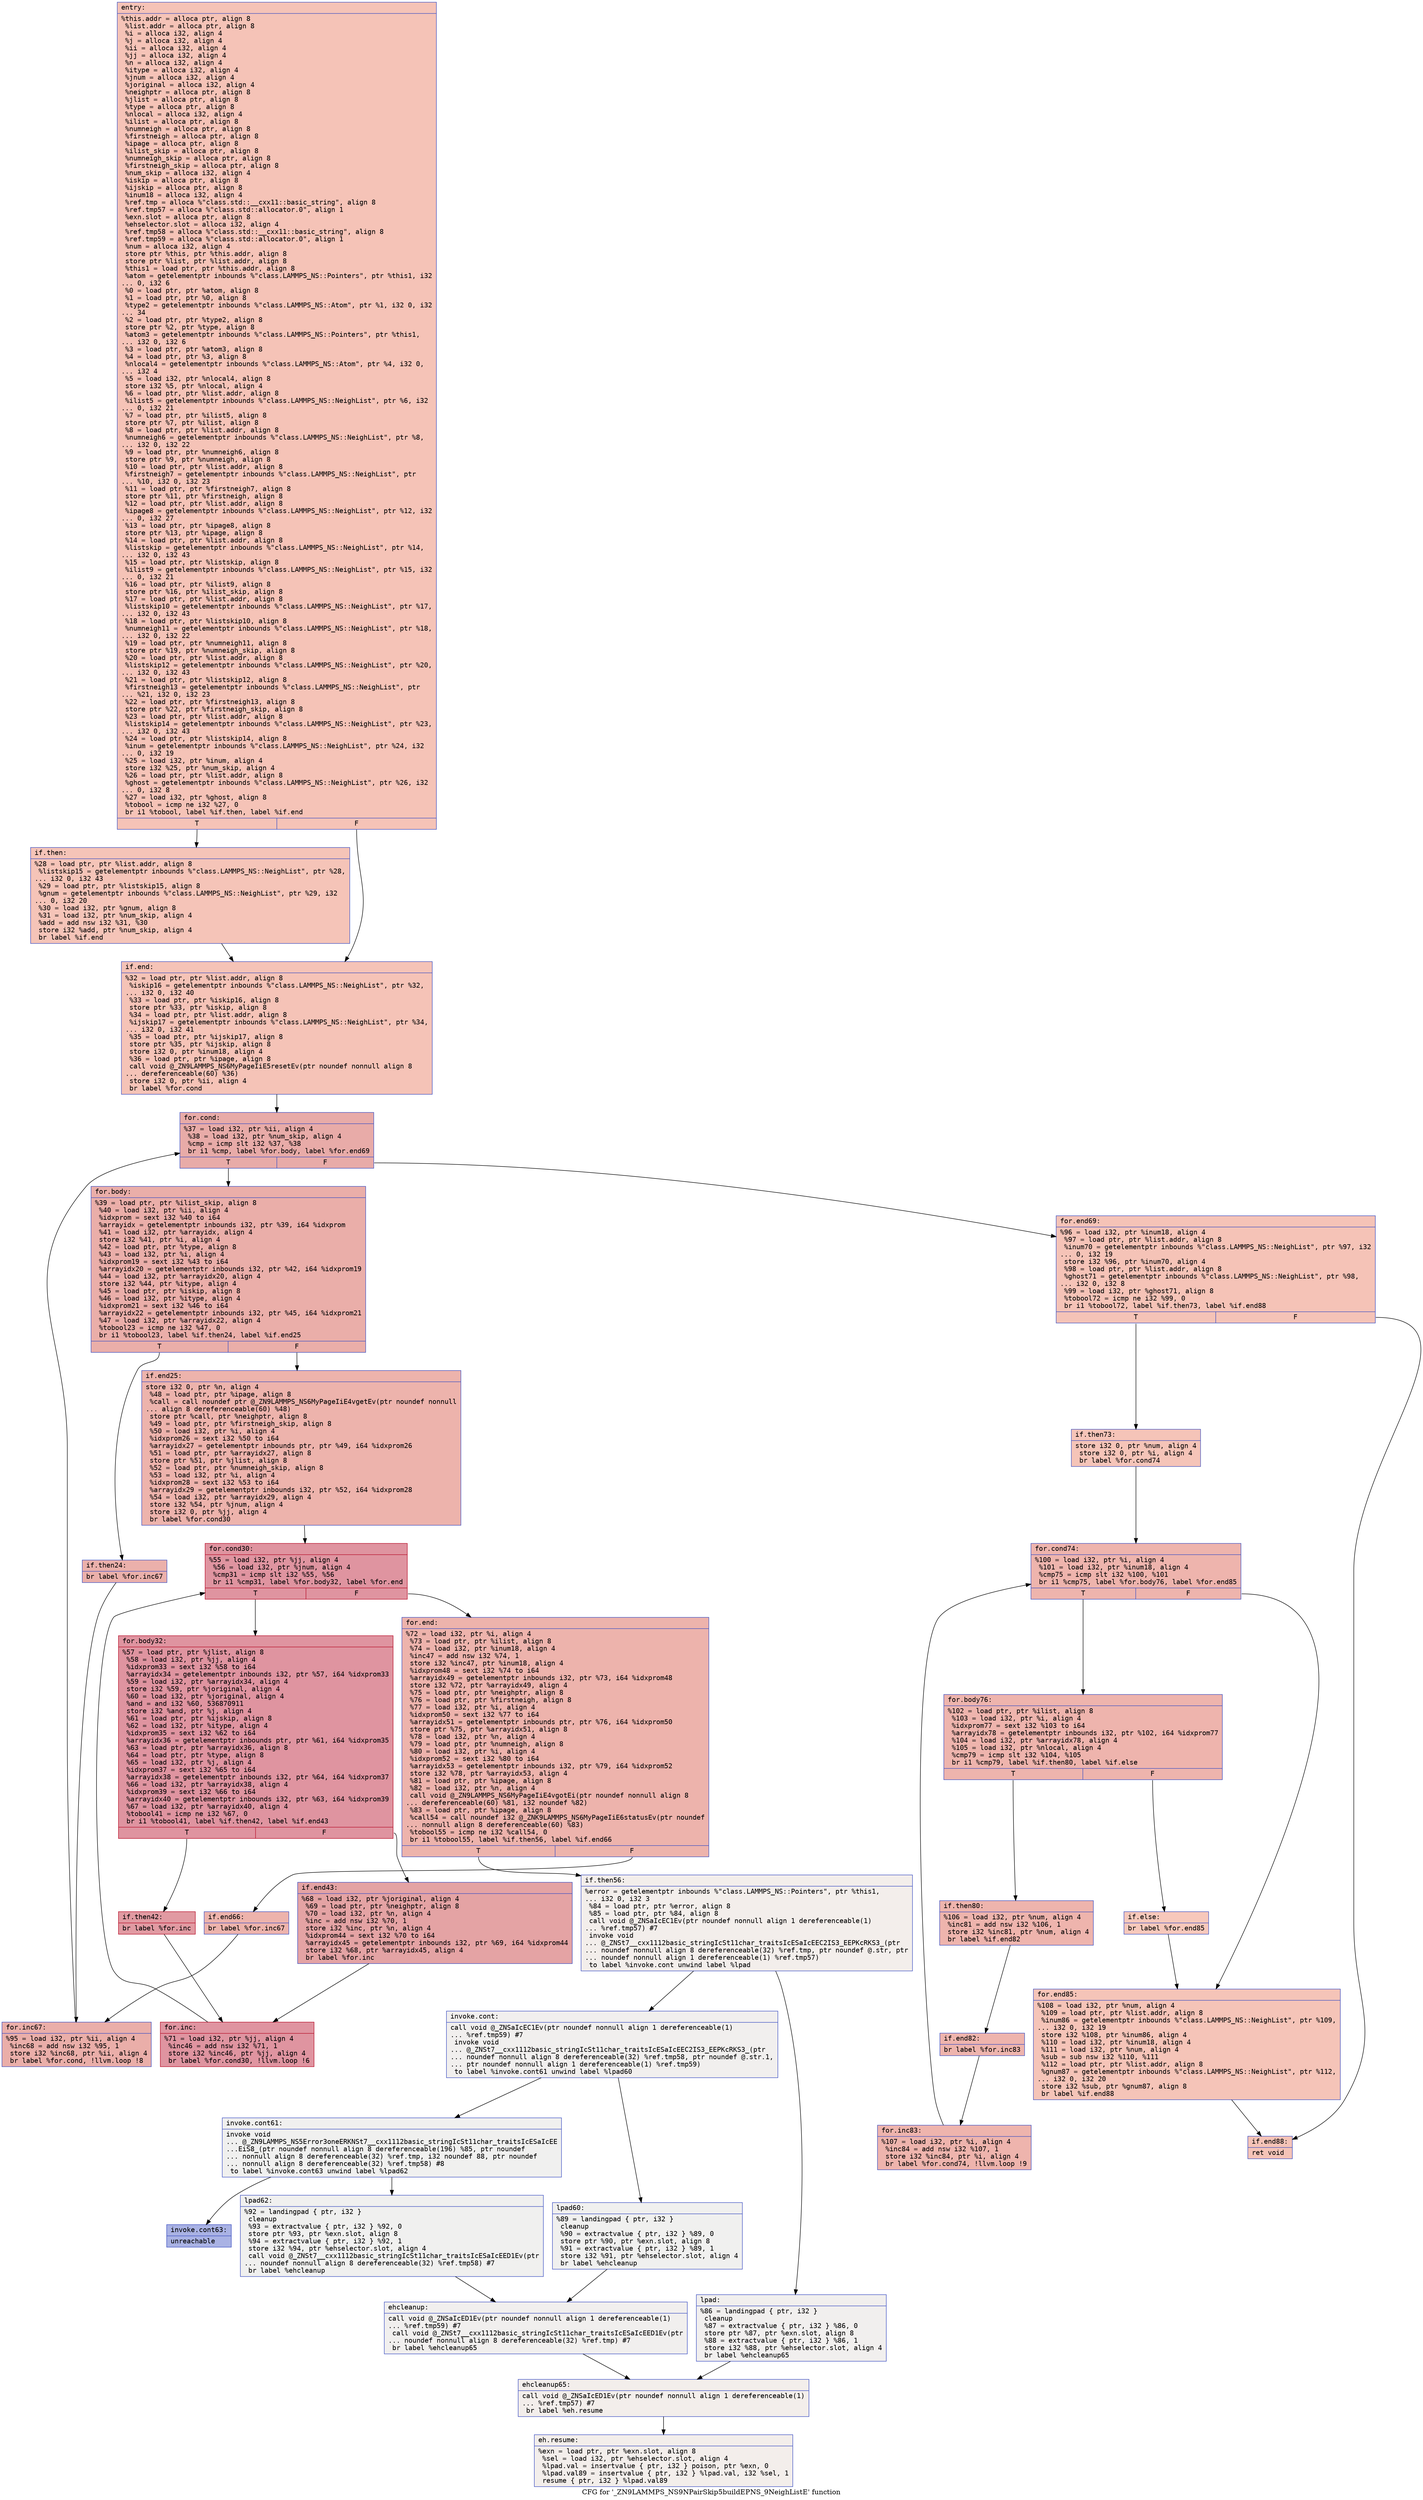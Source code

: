 digraph "CFG for '_ZN9LAMMPS_NS9NPairSkip5buildEPNS_9NeighListE' function" {
	label="CFG for '_ZN9LAMMPS_NS9NPairSkip5buildEPNS_9NeighListE' function";

	Node0x55b6c5173470 [shape=record,color="#3d50c3ff", style=filled, fillcolor="#e8765c70" fontname="Courier",label="{entry:\l|  %this.addr = alloca ptr, align 8\l  %list.addr = alloca ptr, align 8\l  %i = alloca i32, align 4\l  %j = alloca i32, align 4\l  %ii = alloca i32, align 4\l  %jj = alloca i32, align 4\l  %n = alloca i32, align 4\l  %itype = alloca i32, align 4\l  %jnum = alloca i32, align 4\l  %joriginal = alloca i32, align 4\l  %neighptr = alloca ptr, align 8\l  %jlist = alloca ptr, align 8\l  %type = alloca ptr, align 8\l  %nlocal = alloca i32, align 4\l  %ilist = alloca ptr, align 8\l  %numneigh = alloca ptr, align 8\l  %firstneigh = alloca ptr, align 8\l  %ipage = alloca ptr, align 8\l  %ilist_skip = alloca ptr, align 8\l  %numneigh_skip = alloca ptr, align 8\l  %firstneigh_skip = alloca ptr, align 8\l  %num_skip = alloca i32, align 4\l  %iskip = alloca ptr, align 8\l  %ijskip = alloca ptr, align 8\l  %inum18 = alloca i32, align 4\l  %ref.tmp = alloca %\"class.std::__cxx11::basic_string\", align 8\l  %ref.tmp57 = alloca %\"class.std::allocator.0\", align 1\l  %exn.slot = alloca ptr, align 8\l  %ehselector.slot = alloca i32, align 4\l  %ref.tmp58 = alloca %\"class.std::__cxx11::basic_string\", align 8\l  %ref.tmp59 = alloca %\"class.std::allocator.0\", align 1\l  %num = alloca i32, align 4\l  store ptr %this, ptr %this.addr, align 8\l  store ptr %list, ptr %list.addr, align 8\l  %this1 = load ptr, ptr %this.addr, align 8\l  %atom = getelementptr inbounds %\"class.LAMMPS_NS::Pointers\", ptr %this1, i32\l... 0, i32 6\l  %0 = load ptr, ptr %atom, align 8\l  %1 = load ptr, ptr %0, align 8\l  %type2 = getelementptr inbounds %\"class.LAMMPS_NS::Atom\", ptr %1, i32 0, i32\l... 34\l  %2 = load ptr, ptr %type2, align 8\l  store ptr %2, ptr %type, align 8\l  %atom3 = getelementptr inbounds %\"class.LAMMPS_NS::Pointers\", ptr %this1,\l... i32 0, i32 6\l  %3 = load ptr, ptr %atom3, align 8\l  %4 = load ptr, ptr %3, align 8\l  %nlocal4 = getelementptr inbounds %\"class.LAMMPS_NS::Atom\", ptr %4, i32 0,\l... i32 4\l  %5 = load i32, ptr %nlocal4, align 8\l  store i32 %5, ptr %nlocal, align 4\l  %6 = load ptr, ptr %list.addr, align 8\l  %ilist5 = getelementptr inbounds %\"class.LAMMPS_NS::NeighList\", ptr %6, i32\l... 0, i32 21\l  %7 = load ptr, ptr %ilist5, align 8\l  store ptr %7, ptr %ilist, align 8\l  %8 = load ptr, ptr %list.addr, align 8\l  %numneigh6 = getelementptr inbounds %\"class.LAMMPS_NS::NeighList\", ptr %8,\l... i32 0, i32 22\l  %9 = load ptr, ptr %numneigh6, align 8\l  store ptr %9, ptr %numneigh, align 8\l  %10 = load ptr, ptr %list.addr, align 8\l  %firstneigh7 = getelementptr inbounds %\"class.LAMMPS_NS::NeighList\", ptr\l... %10, i32 0, i32 23\l  %11 = load ptr, ptr %firstneigh7, align 8\l  store ptr %11, ptr %firstneigh, align 8\l  %12 = load ptr, ptr %list.addr, align 8\l  %ipage8 = getelementptr inbounds %\"class.LAMMPS_NS::NeighList\", ptr %12, i32\l... 0, i32 27\l  %13 = load ptr, ptr %ipage8, align 8\l  store ptr %13, ptr %ipage, align 8\l  %14 = load ptr, ptr %list.addr, align 8\l  %listskip = getelementptr inbounds %\"class.LAMMPS_NS::NeighList\", ptr %14,\l... i32 0, i32 43\l  %15 = load ptr, ptr %listskip, align 8\l  %ilist9 = getelementptr inbounds %\"class.LAMMPS_NS::NeighList\", ptr %15, i32\l... 0, i32 21\l  %16 = load ptr, ptr %ilist9, align 8\l  store ptr %16, ptr %ilist_skip, align 8\l  %17 = load ptr, ptr %list.addr, align 8\l  %listskip10 = getelementptr inbounds %\"class.LAMMPS_NS::NeighList\", ptr %17,\l... i32 0, i32 43\l  %18 = load ptr, ptr %listskip10, align 8\l  %numneigh11 = getelementptr inbounds %\"class.LAMMPS_NS::NeighList\", ptr %18,\l... i32 0, i32 22\l  %19 = load ptr, ptr %numneigh11, align 8\l  store ptr %19, ptr %numneigh_skip, align 8\l  %20 = load ptr, ptr %list.addr, align 8\l  %listskip12 = getelementptr inbounds %\"class.LAMMPS_NS::NeighList\", ptr %20,\l... i32 0, i32 43\l  %21 = load ptr, ptr %listskip12, align 8\l  %firstneigh13 = getelementptr inbounds %\"class.LAMMPS_NS::NeighList\", ptr\l... %21, i32 0, i32 23\l  %22 = load ptr, ptr %firstneigh13, align 8\l  store ptr %22, ptr %firstneigh_skip, align 8\l  %23 = load ptr, ptr %list.addr, align 8\l  %listskip14 = getelementptr inbounds %\"class.LAMMPS_NS::NeighList\", ptr %23,\l... i32 0, i32 43\l  %24 = load ptr, ptr %listskip14, align 8\l  %inum = getelementptr inbounds %\"class.LAMMPS_NS::NeighList\", ptr %24, i32\l... 0, i32 19\l  %25 = load i32, ptr %inum, align 4\l  store i32 %25, ptr %num_skip, align 4\l  %26 = load ptr, ptr %list.addr, align 8\l  %ghost = getelementptr inbounds %\"class.LAMMPS_NS::NeighList\", ptr %26, i32\l... 0, i32 8\l  %27 = load i32, ptr %ghost, align 8\l  %tobool = icmp ne i32 %27, 0\l  br i1 %tobool, label %if.then, label %if.end\l|{<s0>T|<s1>F}}"];
	Node0x55b6c5173470:s0 -> Node0x55b6c5178440[tooltip="entry -> if.then\nProbability 62.50%" ];
	Node0x55b6c5173470:s1 -> Node0x55b6c51784b0[tooltip="entry -> if.end\nProbability 37.50%" ];
	Node0x55b6c5178440 [shape=record,color="#3d50c3ff", style=filled, fillcolor="#e97a5f70" fontname="Courier",label="{if.then:\l|  %28 = load ptr, ptr %list.addr, align 8\l  %listskip15 = getelementptr inbounds %\"class.LAMMPS_NS::NeighList\", ptr %28,\l... i32 0, i32 43\l  %29 = load ptr, ptr %listskip15, align 8\l  %gnum = getelementptr inbounds %\"class.LAMMPS_NS::NeighList\", ptr %29, i32\l... 0, i32 20\l  %30 = load i32, ptr %gnum, align 8\l  %31 = load i32, ptr %num_skip, align 4\l  %add = add nsw i32 %31, %30\l  store i32 %add, ptr %num_skip, align 4\l  br label %if.end\l}"];
	Node0x55b6c5178440 -> Node0x55b6c51784b0[tooltip="if.then -> if.end\nProbability 100.00%" ];
	Node0x55b6c51784b0 [shape=record,color="#3d50c3ff", style=filled, fillcolor="#e8765c70" fontname="Courier",label="{if.end:\l|  %32 = load ptr, ptr %list.addr, align 8\l  %iskip16 = getelementptr inbounds %\"class.LAMMPS_NS::NeighList\", ptr %32,\l... i32 0, i32 40\l  %33 = load ptr, ptr %iskip16, align 8\l  store ptr %33, ptr %iskip, align 8\l  %34 = load ptr, ptr %list.addr, align 8\l  %ijskip17 = getelementptr inbounds %\"class.LAMMPS_NS::NeighList\", ptr %34,\l... i32 0, i32 41\l  %35 = load ptr, ptr %ijskip17, align 8\l  store ptr %35, ptr %ijskip, align 8\l  store i32 0, ptr %inum18, align 4\l  %36 = load ptr, ptr %ipage, align 8\l  call void @_ZN9LAMMPS_NS6MyPageIiE5resetEv(ptr noundef nonnull align 8\l... dereferenceable(60) %36)\l  store i32 0, ptr %ii, align 4\l  br label %for.cond\l}"];
	Node0x55b6c51784b0 -> Node0x55b6c5179510[tooltip="if.end -> for.cond\nProbability 100.00%" ];
	Node0x55b6c5179510 [shape=record,color="#3d50c3ff", style=filled, fillcolor="#cc403a70" fontname="Courier",label="{for.cond:\l|  %37 = load i32, ptr %ii, align 4\l  %38 = load i32, ptr %num_skip, align 4\l  %cmp = icmp slt i32 %37, %38\l  br i1 %cmp, label %for.body, label %for.end69\l|{<s0>T|<s1>F}}"];
	Node0x55b6c5179510:s0 -> Node0x55b6c51797c0[tooltip="for.cond -> for.body\nProbability 96.88%" ];
	Node0x55b6c5179510:s1 -> Node0x55b6c5179840[tooltip="for.cond -> for.end69\nProbability 3.12%" ];
	Node0x55b6c51797c0 [shape=record,color="#3d50c3ff", style=filled, fillcolor="#d0473d70" fontname="Courier",label="{for.body:\l|  %39 = load ptr, ptr %ilist_skip, align 8\l  %40 = load i32, ptr %ii, align 4\l  %idxprom = sext i32 %40 to i64\l  %arrayidx = getelementptr inbounds i32, ptr %39, i64 %idxprom\l  %41 = load i32, ptr %arrayidx, align 4\l  store i32 %41, ptr %i, align 4\l  %42 = load ptr, ptr %type, align 8\l  %43 = load i32, ptr %i, align 4\l  %idxprom19 = sext i32 %43 to i64\l  %arrayidx20 = getelementptr inbounds i32, ptr %42, i64 %idxprom19\l  %44 = load i32, ptr %arrayidx20, align 4\l  store i32 %44, ptr %itype, align 4\l  %45 = load ptr, ptr %iskip, align 8\l  %46 = load i32, ptr %itype, align 4\l  %idxprom21 = sext i32 %46 to i64\l  %arrayidx22 = getelementptr inbounds i32, ptr %45, i64 %idxprom21\l  %47 = load i32, ptr %arrayidx22, align 4\l  %tobool23 = icmp ne i32 %47, 0\l  br i1 %tobool23, label %if.then24, label %if.end25\l|{<s0>T|<s1>F}}"];
	Node0x55b6c51797c0:s0 -> Node0x55b6c517aca0[tooltip="for.body -> if.then24\nProbability 62.50%" ];
	Node0x55b6c51797c0:s1 -> Node0x55b6c517ad20[tooltip="for.body -> if.end25\nProbability 37.50%" ];
	Node0x55b6c517aca0 [shape=record,color="#3d50c3ff", style=filled, fillcolor="#d24b4070" fontname="Courier",label="{if.then24:\l|  br label %for.inc67\l}"];
	Node0x55b6c517aca0 -> Node0x55b6c517aeb0[tooltip="if.then24 -> for.inc67\nProbability 100.00%" ];
	Node0x55b6c517ad20 [shape=record,color="#3d50c3ff", style=filled, fillcolor="#d6524470" fontname="Courier",label="{if.end25:\l|  store i32 0, ptr %n, align 4\l  %48 = load ptr, ptr %ipage, align 8\l  %call = call noundef ptr @_ZN9LAMMPS_NS6MyPageIiE4vgetEv(ptr noundef nonnull\l... align 8 dereferenceable(60) %48)\l  store ptr %call, ptr %neighptr, align 8\l  %49 = load ptr, ptr %firstneigh_skip, align 8\l  %50 = load i32, ptr %i, align 4\l  %idxprom26 = sext i32 %50 to i64\l  %arrayidx27 = getelementptr inbounds ptr, ptr %49, i64 %idxprom26\l  %51 = load ptr, ptr %arrayidx27, align 8\l  store ptr %51, ptr %jlist, align 8\l  %52 = load ptr, ptr %numneigh_skip, align 8\l  %53 = load i32, ptr %i, align 4\l  %idxprom28 = sext i32 %53 to i64\l  %arrayidx29 = getelementptr inbounds i32, ptr %52, i64 %idxprom28\l  %54 = load i32, ptr %arrayidx29, align 4\l  store i32 %54, ptr %jnum, align 4\l  store i32 0, ptr %jj, align 4\l  br label %for.cond30\l}"];
	Node0x55b6c517ad20 -> Node0x55b6c5174ff0[tooltip="if.end25 -> for.cond30\nProbability 100.00%" ];
	Node0x55b6c5174ff0 [shape=record,color="#b70d28ff", style=filled, fillcolor="#b70d2870" fontname="Courier",label="{for.cond30:\l|  %55 = load i32, ptr %jj, align 4\l  %56 = load i32, ptr %jnum, align 4\l  %cmp31 = icmp slt i32 %55, %56\l  br i1 %cmp31, label %for.body32, label %for.end\l|{<s0>T|<s1>F}}"];
	Node0x55b6c5174ff0:s0 -> Node0x55b6c5175260[tooltip="for.cond30 -> for.body32\nProbability 96.88%" ];
	Node0x55b6c5174ff0:s1 -> Node0x55b6c517c660[tooltip="for.cond30 -> for.end\nProbability 3.12%" ];
	Node0x55b6c5175260 [shape=record,color="#b70d28ff", style=filled, fillcolor="#b70d2870" fontname="Courier",label="{for.body32:\l|  %57 = load ptr, ptr %jlist, align 8\l  %58 = load i32, ptr %jj, align 4\l  %idxprom33 = sext i32 %58 to i64\l  %arrayidx34 = getelementptr inbounds i32, ptr %57, i64 %idxprom33\l  %59 = load i32, ptr %arrayidx34, align 4\l  store i32 %59, ptr %joriginal, align 4\l  %60 = load i32, ptr %joriginal, align 4\l  %and = and i32 %60, 536870911\l  store i32 %and, ptr %j, align 4\l  %61 = load ptr, ptr %ijskip, align 8\l  %62 = load i32, ptr %itype, align 4\l  %idxprom35 = sext i32 %62 to i64\l  %arrayidx36 = getelementptr inbounds ptr, ptr %61, i64 %idxprom35\l  %63 = load ptr, ptr %arrayidx36, align 8\l  %64 = load ptr, ptr %type, align 8\l  %65 = load i32, ptr %j, align 4\l  %idxprom37 = sext i32 %65 to i64\l  %arrayidx38 = getelementptr inbounds i32, ptr %64, i64 %idxprom37\l  %66 = load i32, ptr %arrayidx38, align 4\l  %idxprom39 = sext i32 %66 to i64\l  %arrayidx40 = getelementptr inbounds i32, ptr %63, i64 %idxprom39\l  %67 = load i32, ptr %arrayidx40, align 4\l  %tobool41 = icmp ne i32 %67, 0\l  br i1 %tobool41, label %if.then42, label %if.end43\l|{<s0>T|<s1>F}}"];
	Node0x55b6c5175260:s0 -> Node0x55b6c517d600[tooltip="for.body32 -> if.then42\nProbability 62.50%" ];
	Node0x55b6c5175260:s1 -> Node0x55b6c517d680[tooltip="for.body32 -> if.end43\nProbability 37.50%" ];
	Node0x55b6c517d600 [shape=record,color="#b70d28ff", style=filled, fillcolor="#bb1b2c70" fontname="Courier",label="{if.then42:\l|  br label %for.inc\l}"];
	Node0x55b6c517d600 -> Node0x55b6c517d810[tooltip="if.then42 -> for.inc\nProbability 100.00%" ];
	Node0x55b6c517d680 [shape=record,color="#3d50c3ff", style=filled, fillcolor="#c32e3170" fontname="Courier",label="{if.end43:\l|  %68 = load i32, ptr %joriginal, align 4\l  %69 = load ptr, ptr %neighptr, align 8\l  %70 = load i32, ptr %n, align 4\l  %inc = add nsw i32 %70, 1\l  store i32 %inc, ptr %n, align 4\l  %idxprom44 = sext i32 %70 to i64\l  %arrayidx45 = getelementptr inbounds i32, ptr %69, i64 %idxprom44\l  store i32 %68, ptr %arrayidx45, align 4\l  br label %for.inc\l}"];
	Node0x55b6c517d680 -> Node0x55b6c517d810[tooltip="if.end43 -> for.inc\nProbability 100.00%" ];
	Node0x55b6c517d810 [shape=record,color="#b70d28ff", style=filled, fillcolor="#b70d2870" fontname="Courier",label="{for.inc:\l|  %71 = load i32, ptr %jj, align 4\l  %inc46 = add nsw i32 %71, 1\l  store i32 %inc46, ptr %jj, align 4\l  br label %for.cond30, !llvm.loop !6\l}"];
	Node0x55b6c517d810 -> Node0x55b6c5174ff0[tooltip="for.inc -> for.cond30\nProbability 100.00%" ];
	Node0x55b6c517c660 [shape=record,color="#3d50c3ff", style=filled, fillcolor="#d6524470" fontname="Courier",label="{for.end:\l|  %72 = load i32, ptr %i, align 4\l  %73 = load ptr, ptr %ilist, align 8\l  %74 = load i32, ptr %inum18, align 4\l  %inc47 = add nsw i32 %74, 1\l  store i32 %inc47, ptr %inum18, align 4\l  %idxprom48 = sext i32 %74 to i64\l  %arrayidx49 = getelementptr inbounds i32, ptr %73, i64 %idxprom48\l  store i32 %72, ptr %arrayidx49, align 4\l  %75 = load ptr, ptr %neighptr, align 8\l  %76 = load ptr, ptr %firstneigh, align 8\l  %77 = load i32, ptr %i, align 4\l  %idxprom50 = sext i32 %77 to i64\l  %arrayidx51 = getelementptr inbounds ptr, ptr %76, i64 %idxprom50\l  store ptr %75, ptr %arrayidx51, align 8\l  %78 = load i32, ptr %n, align 4\l  %79 = load ptr, ptr %numneigh, align 8\l  %80 = load i32, ptr %i, align 4\l  %idxprom52 = sext i32 %80 to i64\l  %arrayidx53 = getelementptr inbounds i32, ptr %79, i64 %idxprom52\l  store i32 %78, ptr %arrayidx53, align 4\l  %81 = load ptr, ptr %ipage, align 8\l  %82 = load i32, ptr %n, align 4\l  call void @_ZN9LAMMPS_NS6MyPageIiE4vgotEi(ptr noundef nonnull align 8\l... dereferenceable(60) %81, i32 noundef %82)\l  %83 = load ptr, ptr %ipage, align 8\l  %call54 = call noundef i32 @_ZNK9LAMMPS_NS6MyPageIiE6statusEv(ptr noundef\l... nonnull align 8 dereferenceable(60) %83)\l  %tobool55 = icmp ne i32 %call54, 0\l  br i1 %tobool55, label %if.then56, label %if.end66\l|{<s0>T|<s1>F}}"];
	Node0x55b6c517c660:s0 -> Node0x55b6c5180340[tooltip="for.end -> if.then56\nProbability 0.00%" ];
	Node0x55b6c517c660:s1 -> Node0x55b6c51803c0[tooltip="for.end -> if.end66\nProbability 100.00%" ];
	Node0x55b6c5180340 [shape=record,color="#3d50c3ff", style=filled, fillcolor="#e5d8d170" fontname="Courier",label="{if.then56:\l|  %error = getelementptr inbounds %\"class.LAMMPS_NS::Pointers\", ptr %this1,\l... i32 0, i32 3\l  %84 = load ptr, ptr %error, align 8\l  %85 = load ptr, ptr %84, align 8\l  call void @_ZNSaIcEC1Ev(ptr noundef nonnull align 1 dereferenceable(1)\l... %ref.tmp57) #7\l  invoke void\l... @_ZNSt7__cxx1112basic_stringIcSt11char_traitsIcESaIcEEC2IS3_EEPKcRKS3_(ptr\l... noundef nonnull align 8 dereferenceable(32) %ref.tmp, ptr noundef @.str, ptr\l... noundef nonnull align 1 dereferenceable(1) %ref.tmp57)\l          to label %invoke.cont unwind label %lpad\l}"];
	Node0x55b6c5180340 -> Node0x55b6c5180a00[tooltip="if.then56 -> invoke.cont\nProbability 50.00%" ];
	Node0x55b6c5180340 -> Node0x55b6c5180ae0[tooltip="if.then56 -> lpad\nProbability 50.00%" ];
	Node0x55b6c5180a00 [shape=record,color="#3d50c3ff", style=filled, fillcolor="#e0dbd870" fontname="Courier",label="{invoke.cont:\l|  call void @_ZNSaIcEC1Ev(ptr noundef nonnull align 1 dereferenceable(1)\l... %ref.tmp59) #7\l  invoke void\l... @_ZNSt7__cxx1112basic_stringIcSt11char_traitsIcESaIcEEC2IS3_EEPKcRKS3_(ptr\l... noundef nonnull align 8 dereferenceable(32) %ref.tmp58, ptr noundef @.str.1,\l... ptr noundef nonnull align 1 dereferenceable(1) %ref.tmp59)\l          to label %invoke.cont61 unwind label %lpad60\l}"];
	Node0x55b6c5180a00 -> Node0x55b6c5180e70[tooltip="invoke.cont -> invoke.cont61\nProbability 50.00%" ];
	Node0x55b6c5180a00 -> Node0x55b6c5180ec0[tooltip="invoke.cont -> lpad60\nProbability 50.00%" ];
	Node0x55b6c5180e70 [shape=record,color="#3d50c3ff", style=filled, fillcolor="#dedcdb70" fontname="Courier",label="{invoke.cont61:\l|  invoke void\l... @_ZN9LAMMPS_NS5Error3oneERKNSt7__cxx1112basic_stringIcSt11char_traitsIcESaIcEE\l...EiS8_(ptr noundef nonnull align 8 dereferenceable(196) %85, ptr noundef\l... nonnull align 8 dereferenceable(32) %ref.tmp, i32 noundef 88, ptr noundef\l... nonnull align 8 dereferenceable(32) %ref.tmp58) #8\l          to label %invoke.cont63 unwind label %lpad62\l}"];
	Node0x55b6c5180e70 -> Node0x55b6c5180e20[tooltip="invoke.cont61 -> invoke.cont63\nProbability 0.00%" ];
	Node0x55b6c5180e70 -> Node0x55b6c5181240[tooltip="invoke.cont61 -> lpad62\nProbability 100.00%" ];
	Node0x55b6c5180e20 [shape=record,color="#3d50c3ff", style=filled, fillcolor="#3d50c370" fontname="Courier",label="{invoke.cont63:\l|  unreachable\l}"];
	Node0x55b6c5180ae0 [shape=record,color="#3d50c3ff", style=filled, fillcolor="#e0dbd870" fontname="Courier",label="{lpad:\l|  %86 = landingpad \{ ptr, i32 \}\l          cleanup\l  %87 = extractvalue \{ ptr, i32 \} %86, 0\l  store ptr %87, ptr %exn.slot, align 8\l  %88 = extractvalue \{ ptr, i32 \} %86, 1\l  store i32 %88, ptr %ehselector.slot, align 4\l  br label %ehcleanup65\l}"];
	Node0x55b6c5180ae0 -> Node0x55b6c51818e0[tooltip="lpad -> ehcleanup65\nProbability 100.00%" ];
	Node0x55b6c5180ec0 [shape=record,color="#3d50c3ff", style=filled, fillcolor="#dedcdb70" fontname="Courier",label="{lpad60:\l|  %89 = landingpad \{ ptr, i32 \}\l          cleanup\l  %90 = extractvalue \{ ptr, i32 \} %89, 0\l  store ptr %90, ptr %exn.slot, align 8\l  %91 = extractvalue \{ ptr, i32 \} %89, 1\l  store i32 %91, ptr %ehselector.slot, align 4\l  br label %ehcleanup\l}"];
	Node0x55b6c5180ec0 -> Node0x55b6c5181c30[tooltip="lpad60 -> ehcleanup\nProbability 100.00%" ];
	Node0x55b6c5181240 [shape=record,color="#3d50c3ff", style=filled, fillcolor="#dedcdb70" fontname="Courier",label="{lpad62:\l|  %92 = landingpad \{ ptr, i32 \}\l          cleanup\l  %93 = extractvalue \{ ptr, i32 \} %92, 0\l  store ptr %93, ptr %exn.slot, align 8\l  %94 = extractvalue \{ ptr, i32 \} %92, 1\l  store i32 %94, ptr %ehselector.slot, align 4\l  call void @_ZNSt7__cxx1112basic_stringIcSt11char_traitsIcESaIcEED1Ev(ptr\l... noundef nonnull align 8 dereferenceable(32) %ref.tmp58) #7\l  br label %ehcleanup\l}"];
	Node0x55b6c5181240 -> Node0x55b6c5181c30[tooltip="lpad62 -> ehcleanup\nProbability 100.00%" ];
	Node0x55b6c5181c30 [shape=record,color="#3d50c3ff", style=filled, fillcolor="#e0dbd870" fontname="Courier",label="{ehcleanup:\l|  call void @_ZNSaIcED1Ev(ptr noundef nonnull align 1 dereferenceable(1)\l... %ref.tmp59) #7\l  call void @_ZNSt7__cxx1112basic_stringIcSt11char_traitsIcESaIcEED1Ev(ptr\l... noundef nonnull align 8 dereferenceable(32) %ref.tmp) #7\l  br label %ehcleanup65\l}"];
	Node0x55b6c5181c30 -> Node0x55b6c51818e0[tooltip="ehcleanup -> ehcleanup65\nProbability 100.00%" ];
	Node0x55b6c51818e0 [shape=record,color="#3d50c3ff", style=filled, fillcolor="#e5d8d170" fontname="Courier",label="{ehcleanup65:\l|  call void @_ZNSaIcED1Ev(ptr noundef nonnull align 1 dereferenceable(1)\l... %ref.tmp57) #7\l  br label %eh.resume\l}"];
	Node0x55b6c51818e0 -> Node0x55b6c5182690[tooltip="ehcleanup65 -> eh.resume\nProbability 100.00%" ];
	Node0x55b6c51803c0 [shape=record,color="#3d50c3ff", style=filled, fillcolor="#d6524470" fontname="Courier",label="{if.end66:\l|  br label %for.inc67\l}"];
	Node0x55b6c51803c0 -> Node0x55b6c517aeb0[tooltip="if.end66 -> for.inc67\nProbability 100.00%" ];
	Node0x55b6c517aeb0 [shape=record,color="#3d50c3ff", style=filled, fillcolor="#d0473d70" fontname="Courier",label="{for.inc67:\l|  %95 = load i32, ptr %ii, align 4\l  %inc68 = add nsw i32 %95, 1\l  store i32 %inc68, ptr %ii, align 4\l  br label %for.cond, !llvm.loop !8\l}"];
	Node0x55b6c517aeb0 -> Node0x55b6c5179510[tooltip="for.inc67 -> for.cond\nProbability 100.00%" ];
	Node0x55b6c5179840 [shape=record,color="#3d50c3ff", style=filled, fillcolor="#e8765c70" fontname="Courier",label="{for.end69:\l|  %96 = load i32, ptr %inum18, align 4\l  %97 = load ptr, ptr %list.addr, align 8\l  %inum70 = getelementptr inbounds %\"class.LAMMPS_NS::NeighList\", ptr %97, i32\l... 0, i32 19\l  store i32 %96, ptr %inum70, align 4\l  %98 = load ptr, ptr %list.addr, align 8\l  %ghost71 = getelementptr inbounds %\"class.LAMMPS_NS::NeighList\", ptr %98,\l... i32 0, i32 8\l  %99 = load i32, ptr %ghost71, align 8\l  %tobool72 = icmp ne i32 %99, 0\l  br i1 %tobool72, label %if.then73, label %if.end88\l|{<s0>T|<s1>F}}"];
	Node0x55b6c5179840:s0 -> Node0x55b6c5183850[tooltip="for.end69 -> if.then73\nProbability 62.50%" ];
	Node0x55b6c5179840:s1 -> Node0x55b6c51838d0[tooltip="for.end69 -> if.end88\nProbability 37.50%" ];
	Node0x55b6c5183850 [shape=record,color="#3d50c3ff", style=filled, fillcolor="#e97a5f70" fontname="Courier",label="{if.then73:\l|  store i32 0, ptr %num, align 4\l  store i32 0, ptr %i, align 4\l  br label %for.cond74\l}"];
	Node0x55b6c5183850 -> Node0x55b6c5183b40[tooltip="if.then73 -> for.cond74\nProbability 100.00%" ];
	Node0x55b6c5183b40 [shape=record,color="#3d50c3ff", style=filled, fillcolor="#d8564670" fontname="Courier",label="{for.cond74:\l|  %100 = load i32, ptr %i, align 4\l  %101 = load i32, ptr %inum18, align 4\l  %cmp75 = icmp slt i32 %100, %101\l  br i1 %cmp75, label %for.body76, label %for.end85\l|{<s0>T|<s1>F}}"];
	Node0x55b6c5183b40:s0 -> Node0x55b6c5183de0[tooltip="for.cond74 -> for.body76\nProbability 96.88%" ];
	Node0x55b6c5183b40:s1 -> Node0x55b6c5183e60[tooltip="for.cond74 -> for.end85\nProbability 3.12%" ];
	Node0x55b6c5183de0 [shape=record,color="#3d50c3ff", style=filled, fillcolor="#d8564670" fontname="Courier",label="{for.body76:\l|  %102 = load ptr, ptr %ilist, align 8\l  %103 = load i32, ptr %i, align 4\l  %idxprom77 = sext i32 %103 to i64\l  %arrayidx78 = getelementptr inbounds i32, ptr %102, i64 %idxprom77\l  %104 = load i32, ptr %arrayidx78, align 4\l  %105 = load i32, ptr %nlocal, align 4\l  %cmp79 = icmp slt i32 %104, %105\l  br i1 %cmp79, label %if.then80, label %if.else\l|{<s0>T|<s1>F}}"];
	Node0x55b6c5183de0:s0 -> Node0x55b6c51843b0[tooltip="for.body76 -> if.then80\nProbability 96.88%" ];
	Node0x55b6c5183de0:s1 -> Node0x55b6c5184430[tooltip="for.body76 -> if.else\nProbability 3.12%" ];
	Node0x55b6c51843b0 [shape=record,color="#3d50c3ff", style=filled, fillcolor="#d8564670" fontname="Courier",label="{if.then80:\l|  %106 = load i32, ptr %num, align 4\l  %inc81 = add nsw i32 %106, 1\l  store i32 %inc81, ptr %num, align 4\l  br label %if.end82\l}"];
	Node0x55b6c51843b0 -> Node0x55b6c5184780[tooltip="if.then80 -> if.end82\nProbability 100.00%" ];
	Node0x55b6c5184430 [shape=record,color="#3d50c3ff", style=filled, fillcolor="#ed836670" fontname="Courier",label="{if.else:\l|  br label %for.end85\l}"];
	Node0x55b6c5184430 -> Node0x55b6c5183e60[tooltip="if.else -> for.end85\nProbability 100.00%" ];
	Node0x55b6c5184780 [shape=record,color="#3d50c3ff", style=filled, fillcolor="#d8564670" fontname="Courier",label="{if.end82:\l|  br label %for.inc83\l}"];
	Node0x55b6c5184780 -> Node0x55b6c51848e0[tooltip="if.end82 -> for.inc83\nProbability 100.00%" ];
	Node0x55b6c51848e0 [shape=record,color="#3d50c3ff", style=filled, fillcolor="#d8564670" fontname="Courier",label="{for.inc83:\l|  %107 = load i32, ptr %i, align 4\l  %inc84 = add nsw i32 %107, 1\l  store i32 %inc84, ptr %i, align 4\l  br label %for.cond74, !llvm.loop !9\l}"];
	Node0x55b6c51848e0 -> Node0x55b6c5183b40[tooltip="for.inc83 -> for.cond74\nProbability 100.00%" ];
	Node0x55b6c5183e60 [shape=record,color="#3d50c3ff", style=filled, fillcolor="#e97a5f70" fontname="Courier",label="{for.end85:\l|  %108 = load i32, ptr %num, align 4\l  %109 = load ptr, ptr %list.addr, align 8\l  %inum86 = getelementptr inbounds %\"class.LAMMPS_NS::NeighList\", ptr %109,\l... i32 0, i32 19\l  store i32 %108, ptr %inum86, align 4\l  %110 = load i32, ptr %inum18, align 4\l  %111 = load i32, ptr %num, align 4\l  %sub = sub nsw i32 %110, %111\l  %112 = load ptr, ptr %list.addr, align 8\l  %gnum87 = getelementptr inbounds %\"class.LAMMPS_NS::NeighList\", ptr %112,\l... i32 0, i32 20\l  store i32 %sub, ptr %gnum87, align 8\l  br label %if.end88\l}"];
	Node0x55b6c5183e60 -> Node0x55b6c51838d0[tooltip="for.end85 -> if.end88\nProbability 100.00%" ];
	Node0x55b6c51838d0 [shape=record,color="#3d50c3ff", style=filled, fillcolor="#e8765c70" fontname="Courier",label="{if.end88:\l|  ret void\l}"];
	Node0x55b6c5182690 [shape=record,color="#3d50c3ff", style=filled, fillcolor="#e5d8d170" fontname="Courier",label="{eh.resume:\l|  %exn = load ptr, ptr %exn.slot, align 8\l  %sel = load i32, ptr %ehselector.slot, align 4\l  %lpad.val = insertvalue \{ ptr, i32 \} poison, ptr %exn, 0\l  %lpad.val89 = insertvalue \{ ptr, i32 \} %lpad.val, i32 %sel, 1\l  resume \{ ptr, i32 \} %lpad.val89\l}"];
}
